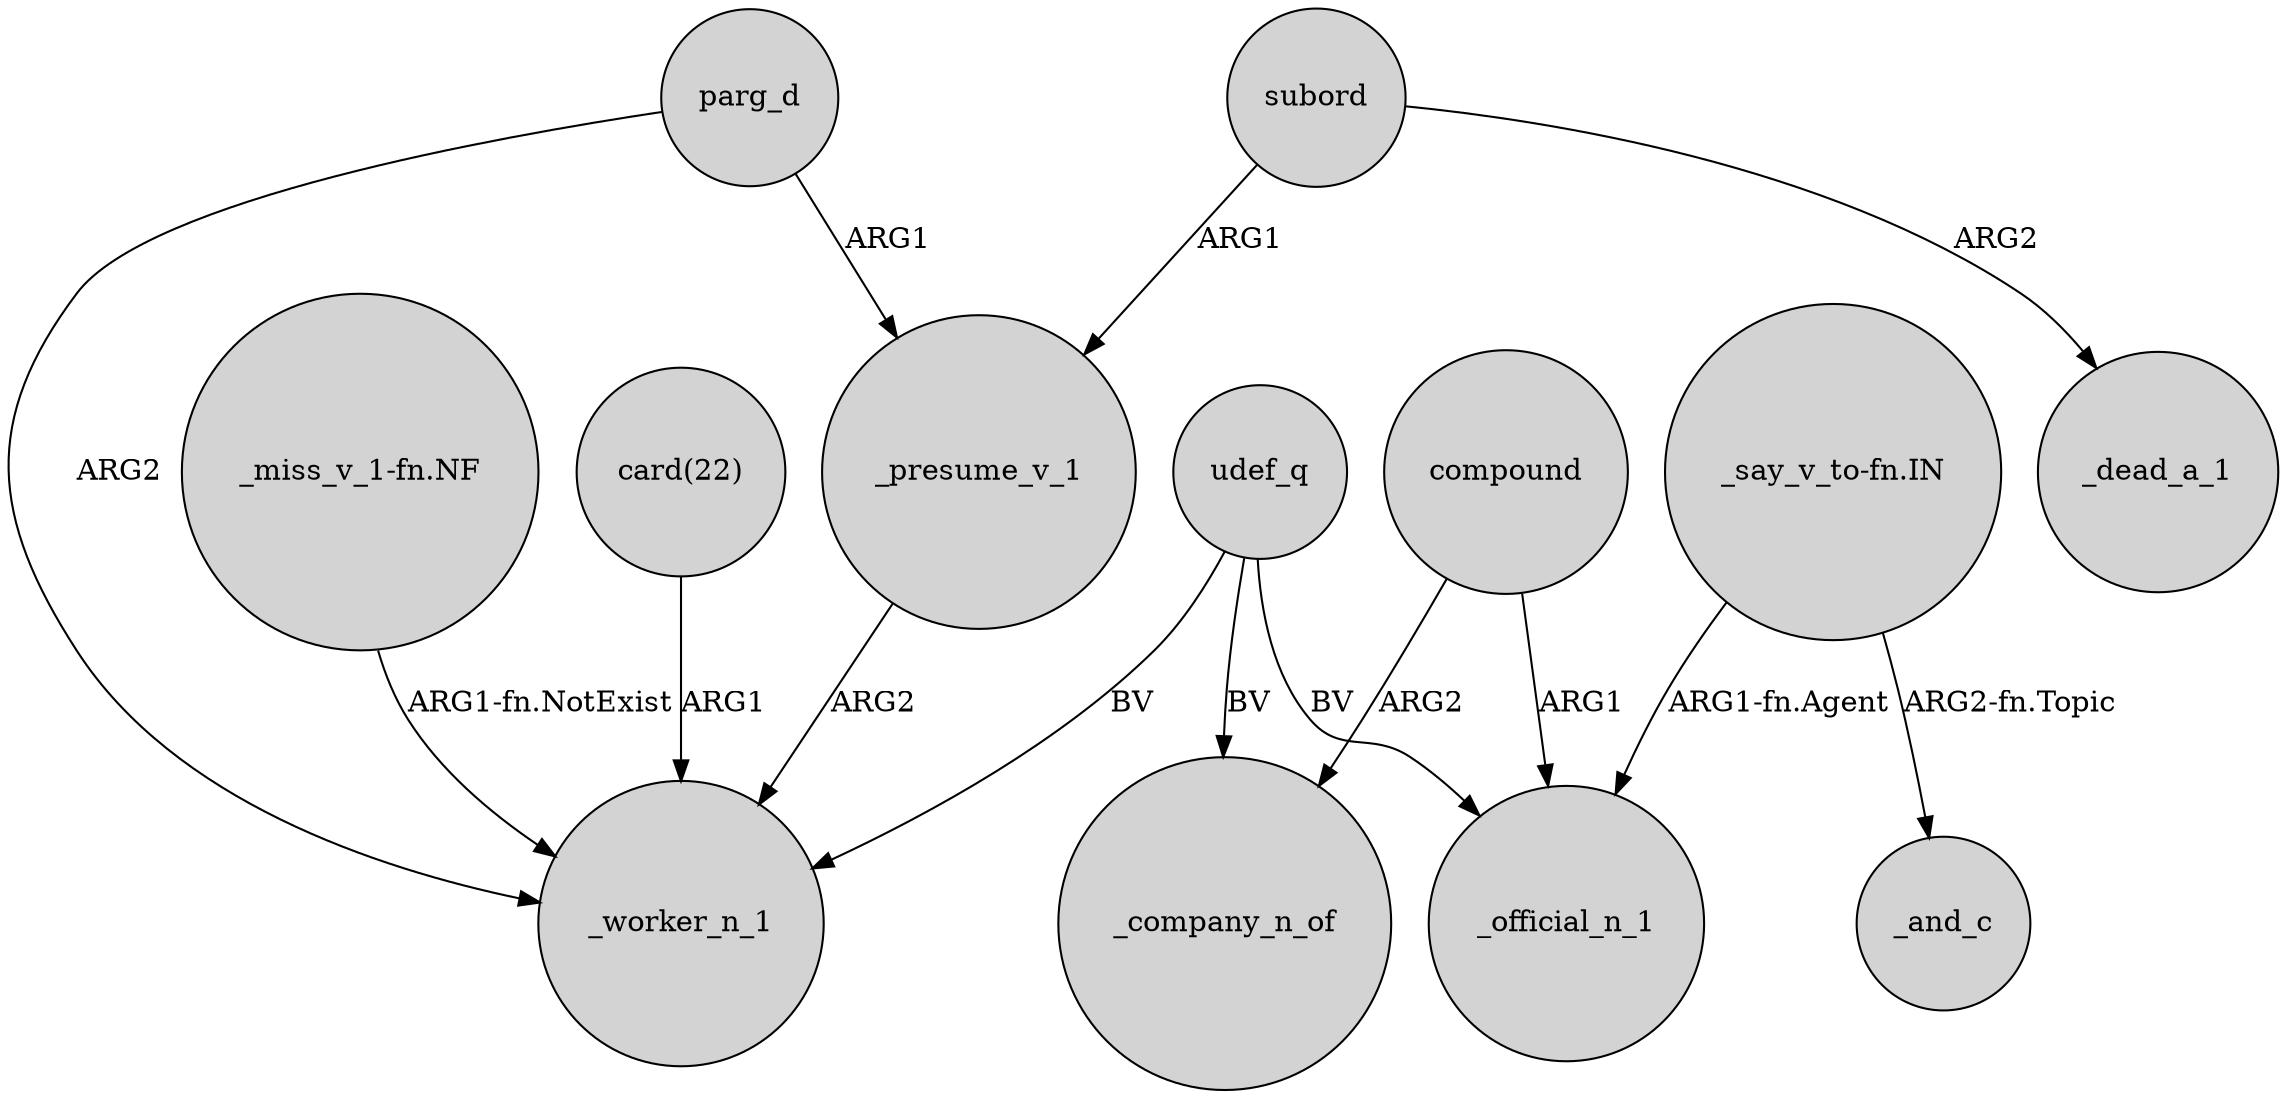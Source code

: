 digraph {
	node [shape=circle style=filled]
	parg_d -> _presume_v_1 [label=ARG1]
	compound -> _official_n_1 [label=ARG1]
	subord -> _presume_v_1 [label=ARG1]
	compound -> _company_n_of [label=ARG2]
	udef_q -> _official_n_1 [label=BV]
	udef_q -> _company_n_of [label=BV]
	"_miss_v_1-fn.NF" -> _worker_n_1 [label="ARG1-fn.NotExist"]
	subord -> _dead_a_1 [label=ARG2]
	"_say_v_to-fn.IN" -> _and_c [label="ARG2-fn.Topic"]
	_presume_v_1 -> _worker_n_1 [label=ARG2]
	parg_d -> _worker_n_1 [label=ARG2]
	"_say_v_to-fn.IN" -> _official_n_1 [label="ARG1-fn.Agent"]
	udef_q -> _worker_n_1 [label=BV]
	"card(22)" -> _worker_n_1 [label=ARG1]
}
